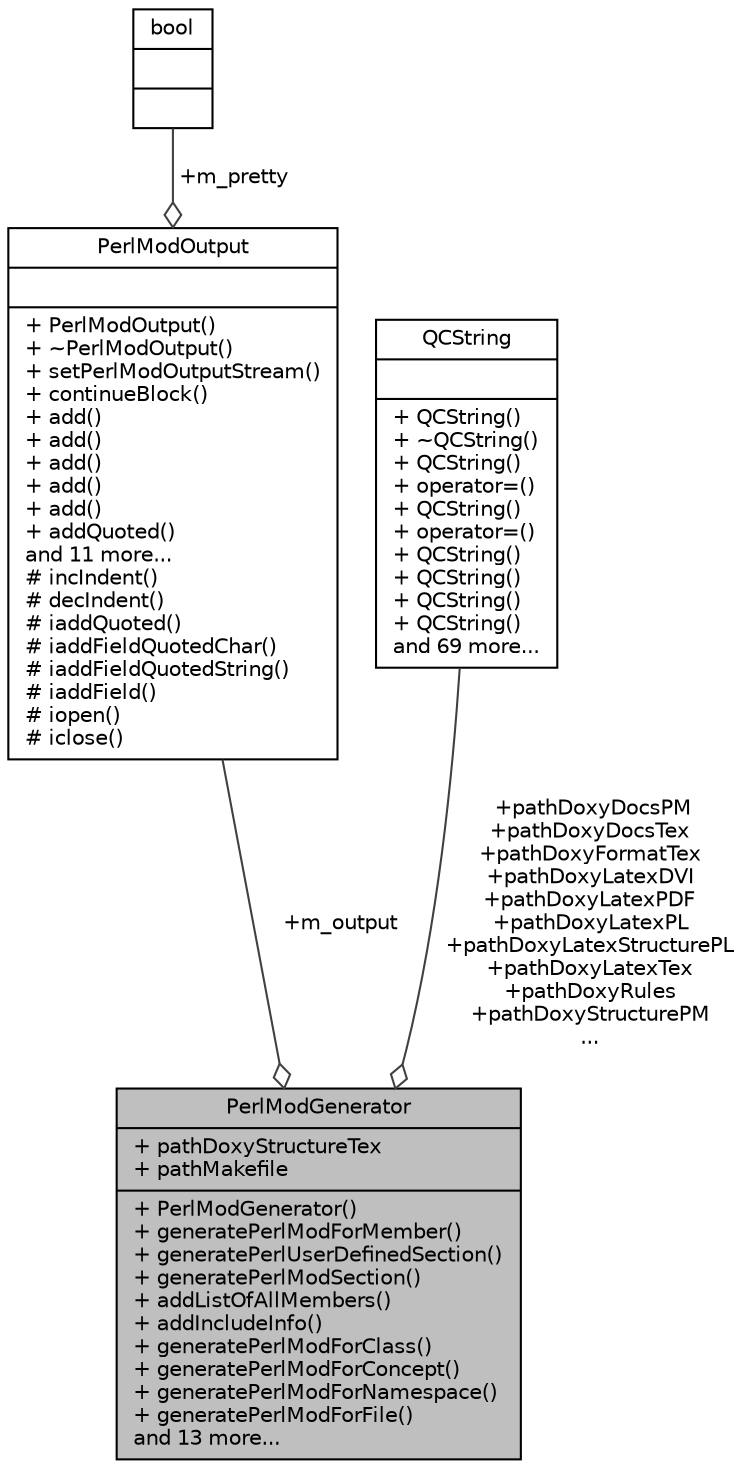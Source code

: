 digraph "PerlModGenerator"
{
 // LATEX_PDF_SIZE
  edge [fontname="Helvetica",fontsize="10",labelfontname="Helvetica",labelfontsize="10"];
  node [fontname="Helvetica",fontsize="10",shape=record];
  Node1 [label="{PerlModGenerator\n|+ pathDoxyStructureTex\l+ pathMakefile\l|+ PerlModGenerator()\l+ generatePerlModForMember()\l+ generatePerlUserDefinedSection()\l+ generatePerlModSection()\l+ addListOfAllMembers()\l+ addIncludeInfo()\l+ generatePerlModForClass()\l+ generatePerlModForConcept()\l+ generatePerlModForNamespace()\l+ generatePerlModForFile()\land 13 more...\l}",height=0.2,width=0.4,color="black", fillcolor="grey75", style="filled", fontcolor="black",tooltip=" "];
  Node2 -> Node1 [color="grey25",fontsize="10",style="solid",label=" +m_output" ,arrowhead="odiamond",fontname="Helvetica"];
  Node2 [label="{PerlModOutput\n||+ PerlModOutput()\l+ ~PerlModOutput()\l+ setPerlModOutputStream()\l+ continueBlock()\l+ add()\l+ add()\l+ add()\l+ add()\l+ add()\l+ addQuoted()\land 11 more...\l# incIndent()\l# decIndent()\l# iaddQuoted()\l# iaddFieldQuotedChar()\l# iaddFieldQuotedString()\l# iaddField()\l# iopen()\l# iclose()\l}",height=0.2,width=0.4,color="black", fillcolor="white", style="filled",URL="$classPerlModOutput.html",tooltip=" "];
  Node3 -> Node2 [color="grey25",fontsize="10",style="solid",label=" +m_pretty" ,arrowhead="odiamond",fontname="Helvetica"];
  Node3 [label="{bool\n||}",height=0.2,width=0.4,color="black", fillcolor="white", style="filled",tooltip=" "];
  Node4 -> Node1 [color="grey25",fontsize="10",style="solid",label=" +pathDoxyDocsPM\n+pathDoxyDocsTex\n+pathDoxyFormatTex\n+pathDoxyLatexDVI\n+pathDoxyLatexPDF\n+pathDoxyLatexPL\n+pathDoxyLatexStructurePL\n+pathDoxyLatexTex\n+pathDoxyRules\n+pathDoxyStructurePM\n..." ,arrowhead="odiamond",fontname="Helvetica"];
  Node4 [label="{QCString\n||+ QCString()\l+ ~QCString()\l+ QCString()\l+ operator=()\l+ QCString()\l+ operator=()\l+ QCString()\l+ QCString()\l+ QCString()\l+ QCString()\land 69 more...\l}",height=0.2,width=0.4,color="black", fillcolor="white", style="filled",URL="$classQCString.html",tooltip=" "];
}
